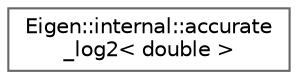 digraph "Graphical Class Hierarchy"
{
 // LATEX_PDF_SIZE
  bgcolor="transparent";
  edge [fontname=Helvetica,fontsize=10,labelfontname=Helvetica,labelfontsize=10];
  node [fontname=Helvetica,fontsize=10,shape=box,height=0.2,width=0.4];
  rankdir="LR";
  Node0 [id="Node000000",label="Eigen::internal::accurate\l_log2\< double \>",height=0.2,width=0.4,color="grey40", fillcolor="white", style="filled",URL="$structEigen_1_1internal_1_1accurate__log2_3_01double_01_4.html",tooltip=" "];
}
